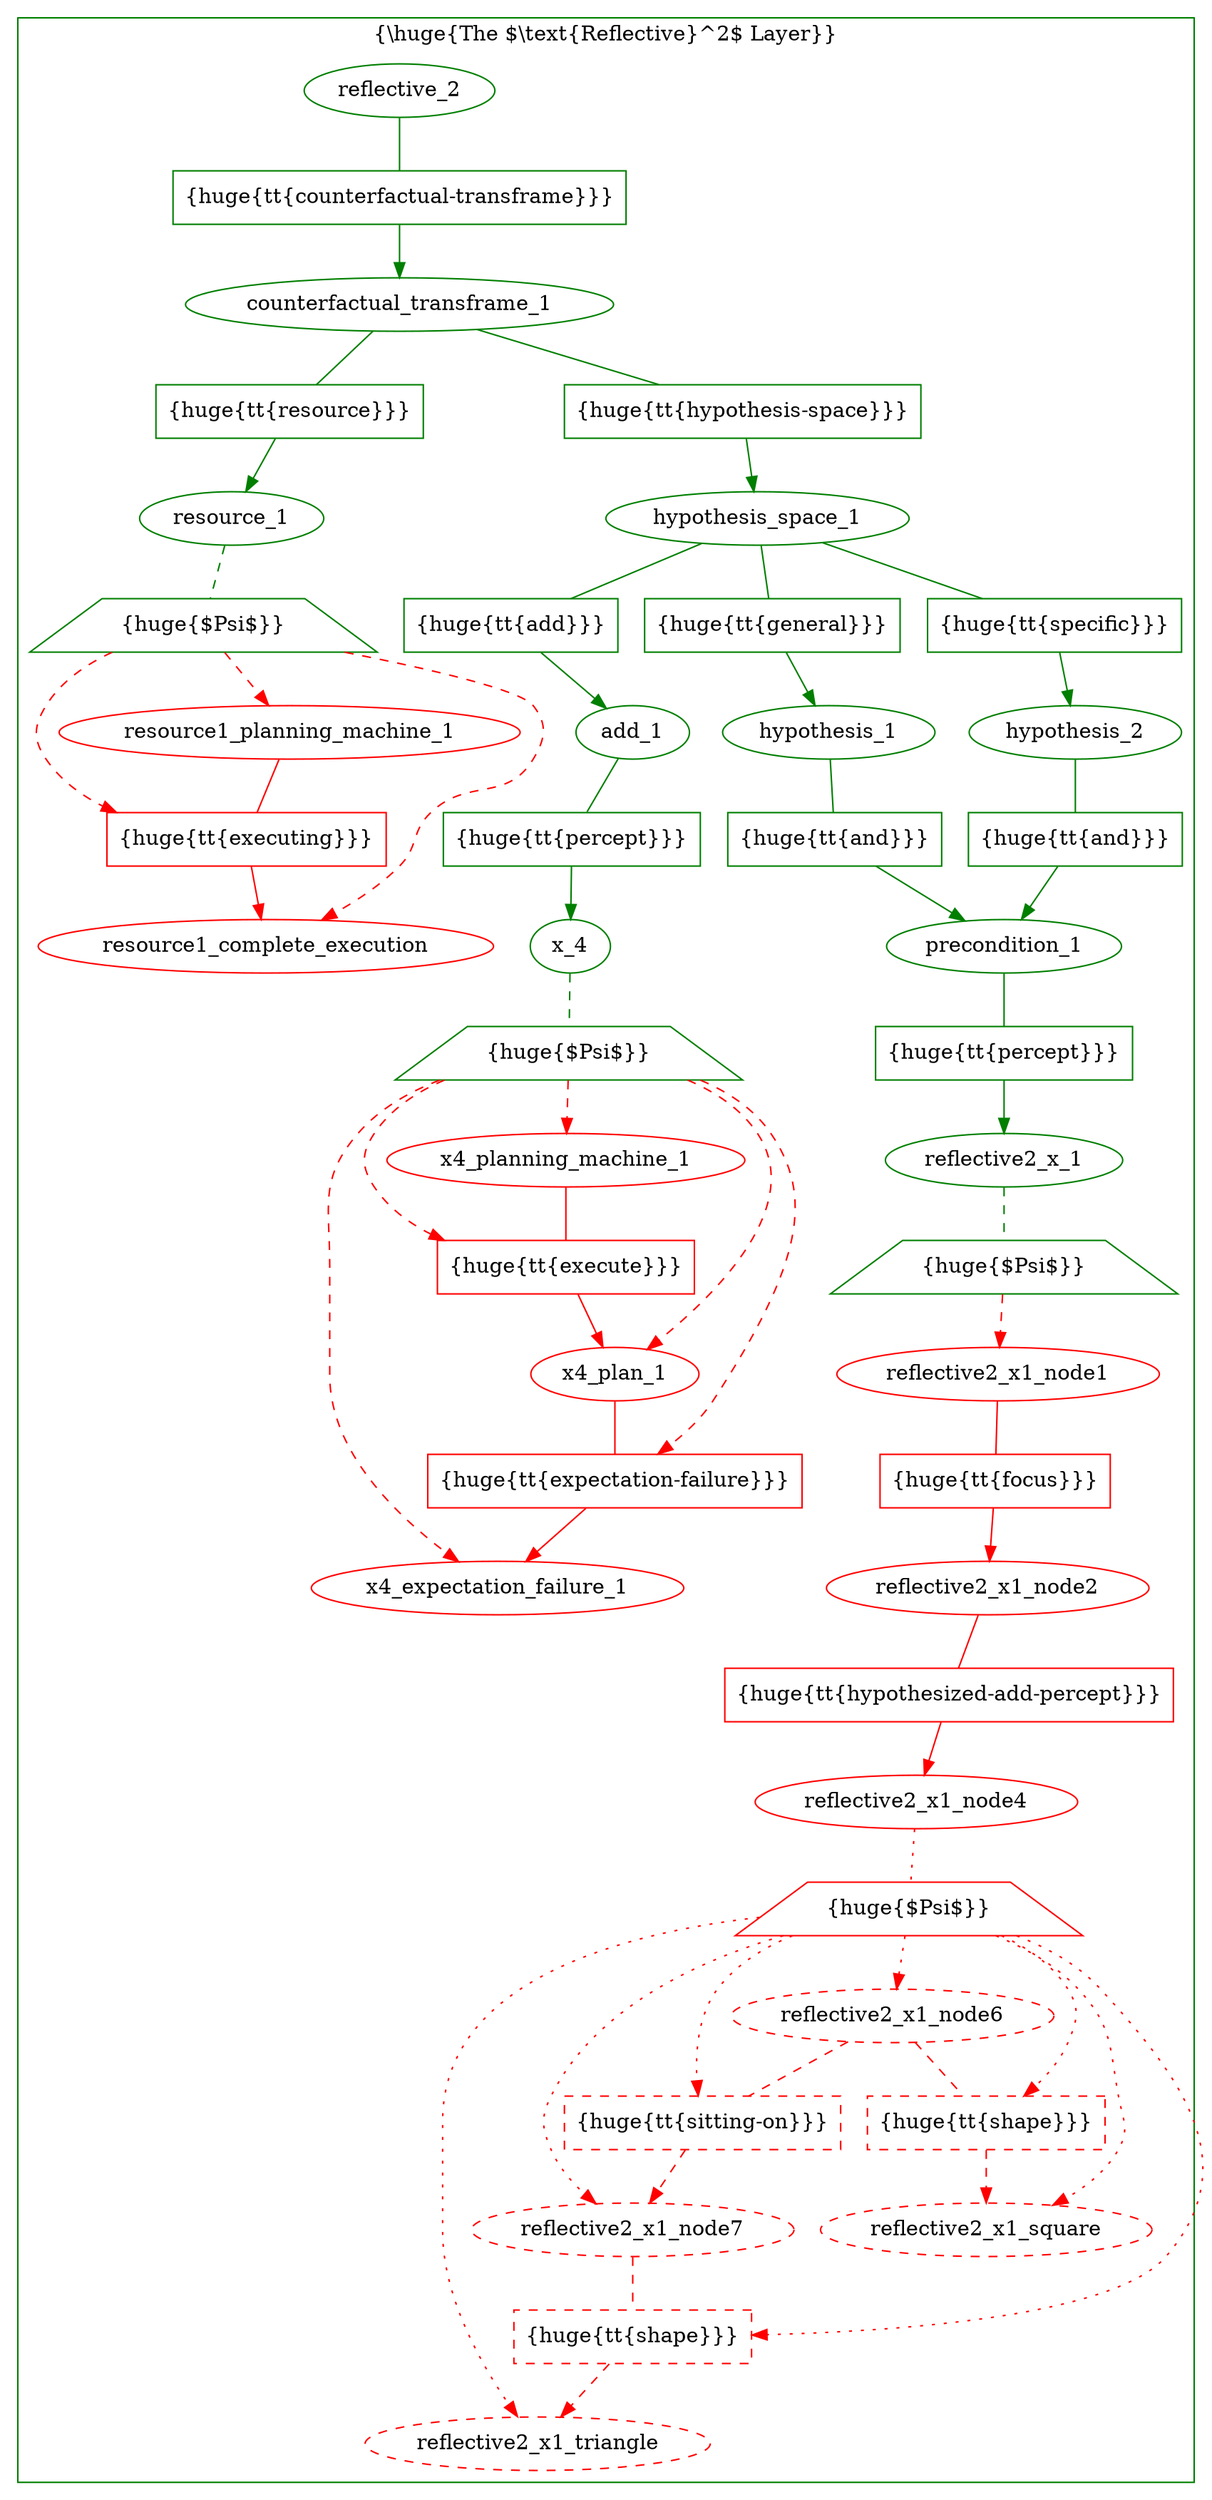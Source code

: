 digraph G {

  subgraph cluster_2 {
    label = "{\\huge{The $\\text{Reflective}^2$ Layer}}";
    labelloc = "t";
    color="#007F00"
    
    // reflective
    node [fillcolor = white, color = "#007F00", style = filled];
    edge [color = "#007F00"];
    

    // reflective2_x_1^*
    
    reflective2_x1_node1 [texlbl = "{\huge{\tt{Planning-Machine}}}",color=red];
    reflective2_x1_node2 [texlbl = "{\huge{\tt{Plan}}}",color=red];
    reflective2_x1_node4 [texlbl = "{\huge{\tt{Symbol*}}}",color=red];
    reflective2_x1_node5 [shape=trapezium,style=filled,label="{\huge{$\Psi$}}",nodesep="0.02",margin="0.11,0.055",color=red];
    reflective2_x1_node6 [texlbl = "{\huge{\tt{Block}}}",color=red,style=dashed];
    reflective2_x1_triangle [texlbl = "{\huge{\tt{triangle}}}",color=red,style=dashed];
    reflective2_x1_node7 [texlbl = "{\huge{\tt{Block}}}",color=red,style=dashed];
    reflective2_x1_square [texlbl = "{\huge{\tt{square}}}",color=red,style=dashed];
    
    reflective2_x1_node1_relation_reflective2_x1_node2 [shape=box,style=filled,label="{\huge{\tt{focus}}}",color=red];
    reflective2_x1_node1 -> reflective2_x1_node1_relation_reflective2_x1_node2 [arrowhead=none,color=red];
    reflective2_x1_node1_relation_reflective2_x1_node2 -> reflective2_x1_node2 [style="-triangle 45",color=red];
    
    reflective2_x1_node2_relation_reflective2_x1_node4 [shape=box,style=filled,label="{\huge{\tt{hypothesized-add-percept}}}",color=red];
    reflective2_x1_node2 -> reflective2_x1_node2_relation_reflective2_x1_node4 [arrowhead=none,color=red];
    reflective2_x1_node2_relation_reflective2_x1_node4 -> reflective2_x1_node4 [style="-triangle 45",color=red];
    
    reflective2_x1_node4 -> reflective2_x1_node5 [style=dotted,arrowhead=none,color=red];
    
    reflective2_x1_node6_relation_reflective2_x1_node7 [shape=box,label="{\huge{\tt{sitting-on}}}",color=red,style=dashed];
    reflective2_x1_node6 -> reflective2_x1_node6_relation_reflective2_x1_node7 [arrowhead=none,color=red,style=dashed];
    reflective2_x1_node6_relation_reflective2_x1_node7 -> reflective2_x1_node7 [style="-triangle 45,dashed",color=red];

    reflective2_x1_node6_relation_reflective2_x1_square [shape=box,label="{\huge{\tt{shape}}}",color=red,style=dashed];
    reflective2_x1_node6 -> reflective2_x1_node6_relation_reflective2_x1_square [arrowhead=none,color=red,style=dashed];
    reflective2_x1_node6_relation_reflective2_x1_square -> reflective2_x1_square [style="-triangle 45,dashed",color=red];

    reflective2_x1_node7_relation_reflective2_x1_triangle [shape=box,label="{\huge{\tt{shape}}}",color=red,style=dashed];
    reflective2_x1_node7 -> reflective2_x1_node7_relation_reflective2_x1_triangle [arrowhead=none,color=red,style=dashed];
    reflective2_x1_node7_relation_reflective2_x1_triangle -> reflective2_x1_triangle [style="-triangle 45,dashed",color=red];

    reflective2_x_1 [texlbl = "{\huge{\tt{Symbol*}}}"];
    reflective2_x_1_reflecting [shape=trapezium,style=filled,label="{\huge{$\Psi$}}",nodesep="0.02",margin="0.11,0.055"];
    reflective2_x_1 -> reflective2_x_1_reflecting [style=dashed,arrowhead=none];
    reflective2_x_1_reflecting -> reflective2_x1_node1 [style="-triangle 45,dashed", color=red];
    //reflective2_x_1_reflecting -> reflective2_x1_node1_relation_reflective2_x1_node2 [style="-triangle 45,dashed", color=red,constraint=true];
    //reflective2_x_1_reflecting -> reflective2_x1_node2 [style="-triangle 45,dashed", color=red,constraint=true];
    //reflective2_x_1_reflecting -> reflective2_x1_node2_relation_reflective2_x1_node4 [style="-triangle 45,dashed", color=red,constraint=true];
    //reflective2_x_1_reflecting -> reflective2_x1_node5 [style="-triangle 45,dashed", color=red,constraint=true];
    //reflective2_x_1_reflecting -> reflective2_x1_node6 [style="-triangle 45,dashed", color=red,constraint=true];
    //reflective2_x_1_reflecting -> reflective2_x1_node6 [style="-triangle 45,dashed", color=red,constraint=true];
    //reflective2_x_1_reflecting -> reflective2_x1_node6_relation_reflective2_x1_node7 [style="-triangle 45,dashed", color=red,constraint=true];
    //reflective2_x_1_reflecting -> reflective2_x1_node7 [style="-triangle 45,dashed", color=red,constraint=true];
    //reflective2_x_1_reflecting -> reflective2_x1_node6_relation_reflective2_x1_square [style="-triangle 45,dashed", color=red,constraint=true];
    //reflective2_x_1_reflecting -> reflective2_x1_square [style="-triangle 45,dashed", color=red,constraint=true];
    //reflective2_x_1_reflecting -> reflective2_x1_node7_relation_reflective2_x1_triangle [style="-triangle 45,dashed", color=red,constraint=true];
    //reflective2_x_1_reflecting -> reflective2_x1_triangle [style="-triangle 45,dashed", color=red,constraint=true];

    reflective2_x1_node5 -> reflective2_x1_node6 [style="-triangle 45,dotted", color=red];
    reflective2_x1_node5 -> reflective2_x1_node6_relation_reflective2_x1_node7 [style="-triangle 45,dotted", color=red];
    reflective2_x1_node5 -> reflective2_x1_triangle [style="-triangle 45,dotted", color=red];
    reflective2_x1_node5 -> reflective2_x1_node7_relation_reflective2_x1_triangle [style="-triangle 45,dotted", color=red];
    reflective2_x1_node5 -> reflective2_x1_node7 [style="-triangle 45,dotted", color=red];
    reflective2_x1_node5 -> reflective2_x1_node6_relation_reflective2_x1_square [style="-triangle 45,dotted", color=red];
    reflective2_x1_node5 -> reflective2_x1_square [style="-triangle 45,dotted", color=red];
    

    // reflective2_x_2^*
    //
    //reflective2_x2_node1 [texlbl = "{\huge{\tt{Planning-Machine}}}",color=red];
    //reflective2_x2_node4 [texlbl = "{\huge{\tt{Goal*}}}",color=red];
    //reflective2_x2_node5 [shape=trapezium,style=filled,label="{\huge{$\Psi$}}",nodesep="0.02",margin="0.11,0.055",color=red];
    //reflective2_x2_node6 [texlbl = "{\huge{\tt{Block}}}",color=red,style=dashed];
    //reflective2_x2_node7 [texlbl = "{\huge{\tt{Block}}}",color=red,style=dashed];
    //
    //reflective2_x2_node1_relation_reflective2_x2_node4 [shape=box,style=filled,label="{\huge{\tt{positive-goal}}}",color=red];
    //reflective2_x2_node1 -> reflective2_x2_node1_relation_reflective2_x2_node4 [arrowhead=none,color=red];
    //reflective2_x2_node1_relation_reflective2_x2_node4 -> reflective2_x2_node4 [style="-triangle 45",color=red];
    //
    //reflective2_x2_node4 -> reflective2_x2_node5 [style=dotted,arrowhead=none,color=red];
    //
    //reflective2_x2_node6_relation_reflective2_x2_node7 [shape=box,label="{\huge{\tt{sitting-on}}}",color=red,style=dashed];
    //reflective2_x2_node6 -> reflective2_x2_node6_relation_reflective2_x2_node7 [arrowhead=none,color=red,style=dashed];
    //reflective2_x2_node6_relation_reflective2_x2_node7 -> reflective2_x2_node7 [style="-triangle 45,dashed",color=red];
    //
    //reflective2_x_2 [texlbl = "{\huge{\tt{Symbol*}}}"];
    //reflective2_x_2_reflecting [shape=trapezium,style=filled,label="{\huge{$\Psi$}}",nodesep="0.02",margin="0.11,0.055";
    //reflective2_x_2 -> reflective2_x_2_reflecting [style=dashed,arrowhead=none];
    //reflective2_x_2_reflecting -> reflective2_x2_node1 [style="-triangle 45,dashed", color=red];
    ////reflective2_x_2_reflecting -> reflective2_x2_node1_relation_reflective2_x2_node4 [style="-triangle 45,dashed", color=red,constraint=true];
    ////reflective2_x_2_reflecting -> reflective2_x2_node4 [style="-triangle 45,dashed", color=red,constraint=true];
    ////reflective2_x_2_reflecting -> reflective2_x2_node5 [style="-triangle 45,dashed", color=red,constraint=true];
    ////reflective2_x_2_reflecting -> reflective2_x2_node6 [style="-triangle 45,dashed", color=red,constraint=true];
    ////reflective2_x_2_reflecting -> reflective2_x2_node6 [style="-triangle 45,dashed", color=red,constraint=true];
    ////reflective2_x_2_reflecting -> reflective2_x2_node6_relation_reflective2_x2_node7 [style="-triangle 45,dashed", color=red,constraint=true];
    ////reflective2_x_2_reflecting -> reflective2_x2_node7 [style="-triangle 45,dashed", color=red,constraint=true];
    //
    //reflective2_x2_node5 -> reflective2_x2_node6 [style="-triangle 45,dotted", color=red];
    //reflective2_x2_node5 -> reflective2_x2_node6_relation_reflective2_x2_node7 [style="-triangle 45,dotted", color=red];
    //reflective2_x2_node5 -> reflective2_x2_node7 [style="-triangle 45,dotted", color=red];
    
    
    // x_3^*
    //
    //x3_block_1   [texlbl = "{\huge{\tt{Block}}}",color=red];
    //x3_block_2   [texlbl = "{\huge{\tt{Block}}}",color=red];
    //
    //x3_block_1_sitting_on_x3_block_2 [shape=box,style=filled,label="{\huge{\tt{sitting-on}}}",color=red];
    //x3_block_1 -> x3_block_1_sitting_on_x3_block_2 [arrowhead=none,color=red];
    //x3_block_1_sitting_on_x3_block_2 -> x3_block_2 [style="-triangle 45",color=red];
    //
    //x_3 [texlbl = "{\huge{\tt{Symbol*}}}"];
    //x_3_reflecting [shape=trapezium,style=filled,label="{\huge{$\Psi$}}",nodesep="0.02",margin="0.11,0.055";
    //x_3 -> x_3_reflecting [style=dashed,arrowhead=none];
    //x_3_reflecting -> x3_block_1 [style="-triangle 45,dashed", color=red];
    //x_3_reflecting -> x3_block_2 [style="-triangle 45,dashed", color=red];
    //x_3_reflecting -> x3_block_1_sitting_on_x3_block_2 [style="-triangle 45,dashed", color=red];
    
    


    //simultaneity_1 [texlbl = "{\huge{\tt{Simultaneity}}}"];
    
    //simultaneity_1_not_percept_x_3 [shape=box,label="{\huge{\tt{not-percept}}}"];
    //simultaneity_1 -> simultaneity_1_not_percept_x_3 [arrowhead=none];
    //simultaneity_1_not_percept_x_3 -> x_3 [style="-triangle 45"];
    
    //simultaneity_1_symbol_reflective2_x_1 [shape=box,label="{\huge{\tt{percept}}}"];
    //simultaneity_1 -> simultaneity_1_symbol_reflective2_x_1 [arrowhead=none];
    //simultaneity_1_symbol_reflective2_x_1 -> reflective2_x_1 [style="-triangle 45"];
    
    //simultaneity_1_symbol_reflective2_x_2 [shape=box,label="{\huge{\tt{percept}}}"];
    //simultaneity_1 -> simultaneity_1_symbol_reflective2_x_2 [arrowhead=none];
    //simultaneity_1_symbol_reflective2_x_2 -> reflective2_x_2 [style="-triangle 45"];
    
    

    // x_4^*
    
    x4_planning_machine_1    [texlbl = "{\huge{\tt{Planning-Machine}}}",color=red];
    x4_plan_1                [texlbl = "{\huge{\tt{Plan}}}",color=red];
    x4_expectation_failure_1 [texlbl = "{\huge{\tt{Expectation-Failure}}}",color=red];
    
    x4_planning_machine_1_execute_x4_plan_1 [shape=box,style=filled,label="{\huge{\tt{execute}}}",color=red];
    x4_planning_machine_1 -> x4_planning_machine_1_execute_x4_plan_1 [arrowhead=none,color=red];
    x4_planning_machine_1_execute_x4_plan_1 -> x4_plan_1 [style="-triangle 45",color=red];
    
    x4_plan_1_execute_x4_expectation_failure_1 [shape=box,style=filled,label="{\huge{\tt{expectation-failure}}}",color=red];
    x4_plan_1 -> x4_plan_1_execute_x4_expectation_failure_1 [arrowhead=none,color=red];
    x4_plan_1_execute_x4_expectation_failure_1 -> x4_expectation_failure_1 [style="-triangle 45",color=red];
    
    x_4 [texlbl = "{\huge{\tt{Symbol*}}}"];
    x_4_reflecting [shape=trapezium,style=filled,label="{\huge{$\Psi$}}",nodesep="0.02",margin="0.11,0.055"];
    x_4 -> x_4_reflecting [style=dashed,arrowhead=none];
    x_4_reflecting -> x4_planning_machine_1 [style="-triangle 45,dashed", color=red];
    x_4_reflecting -> x4_planning_machine_1_execute_x4_plan_1 [style="-triangle 45,dashed", color=red];
    x_4_reflecting -> x4_plan_1 [style="-triangle 45,dashed", color=red];
    x_4_reflecting -> x4_plan_1_execute_x4_expectation_failure_1 [style="-triangle 45,dashed", color=red];
    x_4_reflecting -> x4_expectation_failure_1 [style="-triangle 45,dashed", color=red];
    
    
    // simultaneity_2
    
    //simultaneity_2 [texlbl = "{\huge{\tt{Simultaneity}}}"];
    
    //simultaneity_2_past_x_4 [shape=box,label="{\huge{\tt{percept}}}"];
    //simultaneity_2 -> simultaneity_2_past_x_4 [arrowhead=none];
    //simultaneity_2_past_x_4 -> x_4 [style="-triangle 45"];
    
    
    // transition_1
    
    //transition_1 [texlbl = "{\huge{\tt{Transition}}}"];
    
    //transition_1_past_simultaneity_1 [shape=box,label="{\huge{\tt{past}}}"];
    //transition_1 -> transition_1_past_simultaneity_1 [arrowhead=none];
    //transition_1_past_simultaneity_1 -> simultaneity_1 [style="-triangle 45"];
    
    //transition_1_future_simultaneity_2 [shape=box,label="{\huge{\tt{future}}}"];
    //transition_1 -> transition_1_future_simultaneity_2 [arrowhead=none];
    //transition_1_future_simultaneity_2 -> simultaneity_2 [style="-triangle 45"];
    

    // precondition_1
    
    precondition_1 [texlbl = "{\huge{\tt{Precondition}}}"];
    
    precondition_1_percept_reflective2_x_1 [shape=box,label="{\huge{\tt{percept}}}"];
    precondition_1 -> precondition_1_percept_reflective2_x_1 [arrowhead=none];
    precondition_1_percept_reflective2_x_1 -> reflective2_x_1 [style="-triangle 45"];
    
    // hypothesis_1
    
    hypothesis_1 [texlbl = "{\huge{\tt{Hypothesis}}}"];
    
    hypothesis_1_and_precondition_1 [shape=box,label="{\huge{\tt{and}}}"];
    hypothesis_1 -> hypothesis_1_and_precondition_1 [arrowhead=none];
    hypothesis_1_and_precondition_1 -> precondition_1 [style="-triangle 45"];
    
    // hypothesis_2
    
    hypothesis_2 [texlbl = "{\huge{\tt{Hypothesis}}}"];
    
    hypothesis_2_and_precondition_1 [shape=box,label="{\huge{\tt{and}}}"];
    hypothesis_2 -> hypothesis_2_and_precondition_1 [arrowhead=none];
    hypothesis_2_and_precondition_1 -> precondition_1 [style="-triangle 45"];
    
    // add_1
    
    add_1 [texlbl = "{\huge{\tt{Add}}}"];
    
    add_1_percept_x_4 [shape=box,label="{\huge{\tt{percept}}}"];
    add_1 -> add_1_percept_x_4 [arrowhead=none];
    add_1_percept_x_4 -> x_4 [style="-triangle 45"];
    
    

    // hypothesis_space_1

    hypothesis_space_1 [texlbl = "{\huge{\tt{Hypothesis-Space}}}"];
    
    hypothesis_space_1_general_hypothesis_1 [shape=box,label="{\huge{\tt{general}}}"];
    hypothesis_space_1 -> hypothesis_space_1_general_hypothesis_1 [arrowhead=none];
    hypothesis_space_1_general_hypothesis_1 -> hypothesis_1 [style="-triangle 45"];
    
    hypothesis_space_1_specific_hypothesis_2 [shape=box,label="{\huge{\tt{specific}}}"];
    hypothesis_space_1 -> hypothesis_space_1_specific_hypothesis_2 [arrowhead=none];
    hypothesis_space_1_specific_hypothesis_2 -> hypothesis_2 [style="-triangle 45"];
    
    hypothesis_space_1_specific_add_1 [shape=box,label="{\huge{\tt{add}}}"];
    hypothesis_space_1 -> hypothesis_space_1_specific_add_1 [arrowhead=none];
    hypothesis_space_1_specific_add_1 -> add_1 [style="-triangle 45"];
    

    // resource_1^*
    
    resource1_planning_machine_1 [texlbl = "{\huge{\tt{Planning-Machine}}}",color=red];
    resource1_complete_execution [texlbl = "{\huge{\tt{complete-execution}}}",color=red];
    
    resource1_planning_machine_1_executing_resource1_complete_execution [shape=box,style=filled,label="{\huge{\tt{executing}}}",color=red];
    resource1_planning_machine_1 -> resource1_planning_machine_1_executing_resource1_complete_execution [arrowhead=none,color=red];
    resource1_planning_machine_1_executing_resource1_complete_execution -> resource1_complete_execution [style="-triangle 45",color=red];
    
    resource_1 [texlbl = "{\huge{\tt{Resource*}}}"];
    resource_1_reflecting [shape=trapezium,style=filled,label="{\huge{$\Psi$}}",nodesep="0.02",margin="0.11,0.055"];
    resource_1 -> resource_1_reflecting [style=dashed,arrowhead=none];
    resource_1_reflecting -> resource1_planning_machine_1 [style="-triangle 45,dashed", color=red];
    resource_1_reflecting -> resource1_complete_execution [style="-triangle 45,dashed", color=red];
    resource_1_reflecting -> resource1_planning_machine_1_executing_resource1_complete_execution [style="-triangle 45,dashed", color=red];
    
    
    // counterfactual_transframe_1

    counterfactual_transframe_1 [texlbl = "$\begin{array}{c}\text{\huge{\tt{Counterfactual-}}}\\\text{\huge{\tt{Transframe}}}\end{array}$"];
    
    counterfactual_transframe_1_resource_resource_1 [shape=box,label="{\huge{\tt{resource}}}"];
    counterfactual_transframe_1 -> counterfactual_transframe_1_resource_resource_1 [arrowhead=none];
    counterfactual_transframe_1_resource_resource_1 -> resource_1 [style="-triangle 45"];
    
    counterfactual_transframe_1_hypothesis_space_hypothesis_space_1 [shape=box,label="{\huge{\tt{hypothesis-space}}}"];
    counterfactual_transframe_1 -> counterfactual_transframe_1_hypothesis_space_hypothesis_space_1 [arrowhead=none];
    counterfactual_transframe_1_hypothesis_space_hypothesis_space_1 -> hypothesis_space_1 [style="-triangle 45"];
    

    
    // reflective_2

    reflective_2 [texlbl = "{\huge{\tt{Reflective}}}"];
    
    //reflective_2_present_transition_1 [shape=box,label="{\huge{\tt{time}}}"];
    //reflective_2 -> reflective_2_present_transition_1 [arrowhead=none];
    //reflective_2_present_transition_1 -> transition_1 [style="-triangle 45"];
    
    reflective_2_hypothesis_space_counterfactual_transframe_1 [shape=box,label="{\huge{\tt{counterfactual-transframe}}}"];
    reflective_2 -> reflective_2_hypothesis_space_counterfactual_transframe_1 [arrowhead=none];
    reflective_2_hypothesis_space_counterfactual_transframe_1 -> counterfactual_transframe_1 [style="-triangle 45"];
    

  }

}
